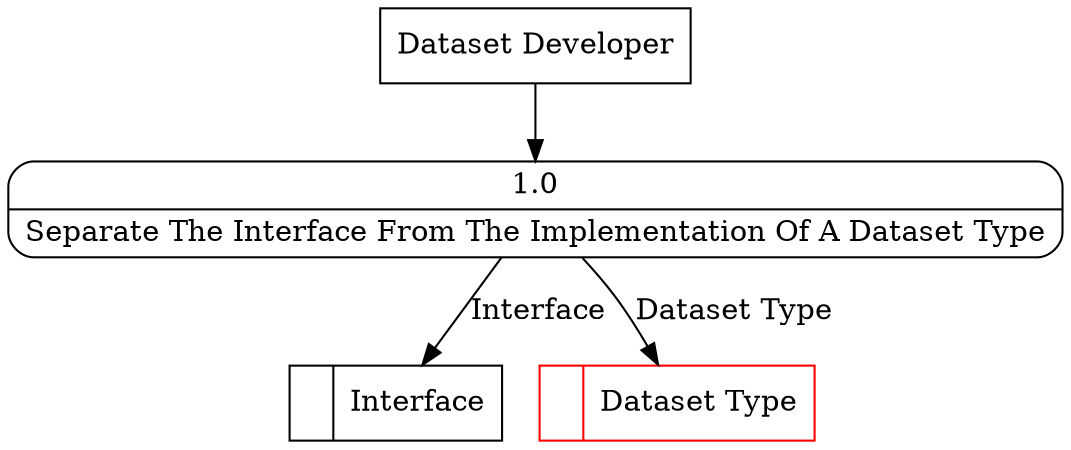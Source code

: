digraph dfd2{ 
node[shape=record]
200 [label="<f0>  |<f1> Interface " ];
201 [label="<f0>  |<f1> Dataset Type " color=red];
202 [label="Dataset Developer" shape=box];
203 [label="{<f0> 1.0|<f1> Separate The Interface From The Implementation Of A Dataset Type }" shape=Mrecord];
202 -> 203
203 -> 200 [label="Interface"]
203 -> 201 [label="Dataset Type"]
}